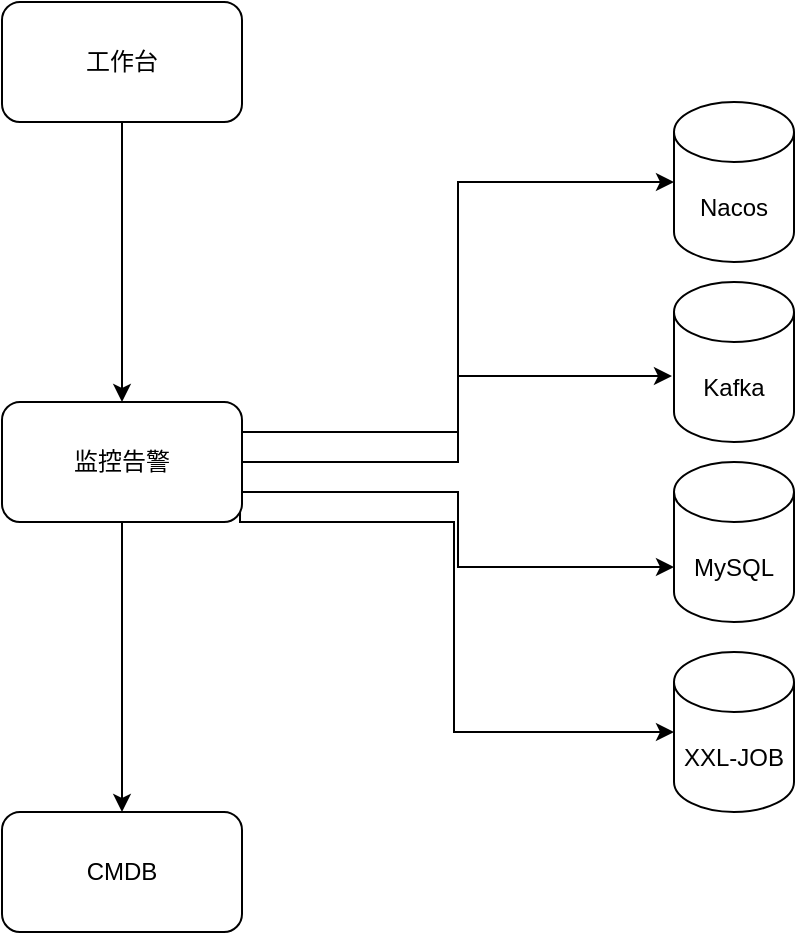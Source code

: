 <mxfile version="24.4.14" type="github">
  <diagram name="第 1 页" id="1aud1WgMR6J2PO78rMxs">
    <mxGraphModel dx="2074" dy="1140" grid="1" gridSize="10" guides="1" tooltips="1" connect="1" arrows="1" fold="1" page="1" pageScale="1" pageWidth="827" pageHeight="1169" math="0" shadow="0">
      <root>
        <mxCell id="0" />
        <mxCell id="1" parent="0" />
        <mxCell id="iPij2MeCKeSu3R3iIvsM-11" style="edgeStyle=orthogonalEdgeStyle;rounded=0;orthogonalLoop=1;jettySize=auto;html=1;exitX=0.5;exitY=1;exitDx=0;exitDy=0;entryX=0.5;entryY=0;entryDx=0;entryDy=0;" edge="1" parent="1" source="iPij2MeCKeSu3R3iIvsM-1" target="iPij2MeCKeSu3R3iIvsM-2">
          <mxGeometry relative="1" as="geometry" />
        </mxCell>
        <mxCell id="iPij2MeCKeSu3R3iIvsM-15" style="edgeStyle=orthogonalEdgeStyle;rounded=0;orthogonalLoop=1;jettySize=auto;html=1;exitX=0.992;exitY=0.867;exitDx=0;exitDy=0;entryX=0;entryY=0.5;entryDx=0;entryDy=0;entryPerimeter=0;exitPerimeter=0;" edge="1" parent="1" source="iPij2MeCKeSu3R3iIvsM-1" target="iPij2MeCKeSu3R3iIvsM-9">
          <mxGeometry relative="1" as="geometry">
            <Array as="points">
              <mxPoint x="473" y="380" />
              <mxPoint x="580" y="380" />
              <mxPoint x="580" y="485" />
            </Array>
          </mxGeometry>
        </mxCell>
        <mxCell id="iPij2MeCKeSu3R3iIvsM-1" value="监控告警" style="rounded=1;whiteSpace=wrap;html=1;" vertex="1" parent="1">
          <mxGeometry x="354" y="320" width="120" height="60" as="geometry" />
        </mxCell>
        <mxCell id="iPij2MeCKeSu3R3iIvsM-2" value="CMDB" style="rounded=1;whiteSpace=wrap;html=1;" vertex="1" parent="1">
          <mxGeometry x="354" y="525" width="120" height="60" as="geometry" />
        </mxCell>
        <mxCell id="iPij2MeCKeSu3R3iIvsM-4" style="edgeStyle=orthogonalEdgeStyle;rounded=0;orthogonalLoop=1;jettySize=auto;html=1;exitX=0.5;exitY=1;exitDx=0;exitDy=0;" edge="1" parent="1" source="iPij2MeCKeSu3R3iIvsM-3" target="iPij2MeCKeSu3R3iIvsM-1">
          <mxGeometry relative="1" as="geometry" />
        </mxCell>
        <mxCell id="iPij2MeCKeSu3R3iIvsM-3" value="工作台" style="rounded=1;whiteSpace=wrap;html=1;" vertex="1" parent="1">
          <mxGeometry x="354" y="120" width="120" height="60" as="geometry" />
        </mxCell>
        <mxCell id="iPij2MeCKeSu3R3iIvsM-6" value="Kafka" style="shape=cylinder3;whiteSpace=wrap;html=1;boundedLbl=1;backgroundOutline=1;size=15;" vertex="1" parent="1">
          <mxGeometry x="690" y="260" width="60" height="80" as="geometry" />
        </mxCell>
        <mxCell id="iPij2MeCKeSu3R3iIvsM-7" value="MySQL" style="shape=cylinder3;whiteSpace=wrap;html=1;boundedLbl=1;backgroundOutline=1;size=15;" vertex="1" parent="1">
          <mxGeometry x="690" y="350" width="60" height="80" as="geometry" />
        </mxCell>
        <mxCell id="iPij2MeCKeSu3R3iIvsM-8" value="Nacos" style="shape=cylinder3;whiteSpace=wrap;html=1;boundedLbl=1;backgroundOutline=1;size=15;" vertex="1" parent="1">
          <mxGeometry x="690" y="170" width="60" height="80" as="geometry" />
        </mxCell>
        <mxCell id="iPij2MeCKeSu3R3iIvsM-9" value="XXL-JOB" style="shape=cylinder3;whiteSpace=wrap;html=1;boundedLbl=1;backgroundOutline=1;size=15;" vertex="1" parent="1">
          <mxGeometry x="690" y="445" width="60" height="80" as="geometry" />
        </mxCell>
        <mxCell id="iPij2MeCKeSu3R3iIvsM-12" style="edgeStyle=orthogonalEdgeStyle;rounded=0;orthogonalLoop=1;jettySize=auto;html=1;exitX=1;exitY=0.5;exitDx=0;exitDy=0;entryX=0;entryY=0.5;entryDx=0;entryDy=0;entryPerimeter=0;" edge="1" parent="1" source="iPij2MeCKeSu3R3iIvsM-1" target="iPij2MeCKeSu3R3iIvsM-8">
          <mxGeometry relative="1" as="geometry" />
        </mxCell>
        <mxCell id="iPij2MeCKeSu3R3iIvsM-13" style="edgeStyle=orthogonalEdgeStyle;rounded=0;orthogonalLoop=1;jettySize=auto;html=1;exitX=1;exitY=0.25;exitDx=0;exitDy=0;entryX=-0.017;entryY=0.588;entryDx=0;entryDy=0;entryPerimeter=0;" edge="1" parent="1" source="iPij2MeCKeSu3R3iIvsM-1" target="iPij2MeCKeSu3R3iIvsM-6">
          <mxGeometry relative="1" as="geometry" />
        </mxCell>
        <mxCell id="iPij2MeCKeSu3R3iIvsM-14" style="edgeStyle=orthogonalEdgeStyle;rounded=0;orthogonalLoop=1;jettySize=auto;html=1;exitX=1;exitY=0.75;exitDx=0;exitDy=0;entryX=0;entryY=0;entryDx=0;entryDy=52.5;entryPerimeter=0;" edge="1" parent="1" source="iPij2MeCKeSu3R3iIvsM-1" target="iPij2MeCKeSu3R3iIvsM-7">
          <mxGeometry relative="1" as="geometry" />
        </mxCell>
      </root>
    </mxGraphModel>
  </diagram>
</mxfile>
